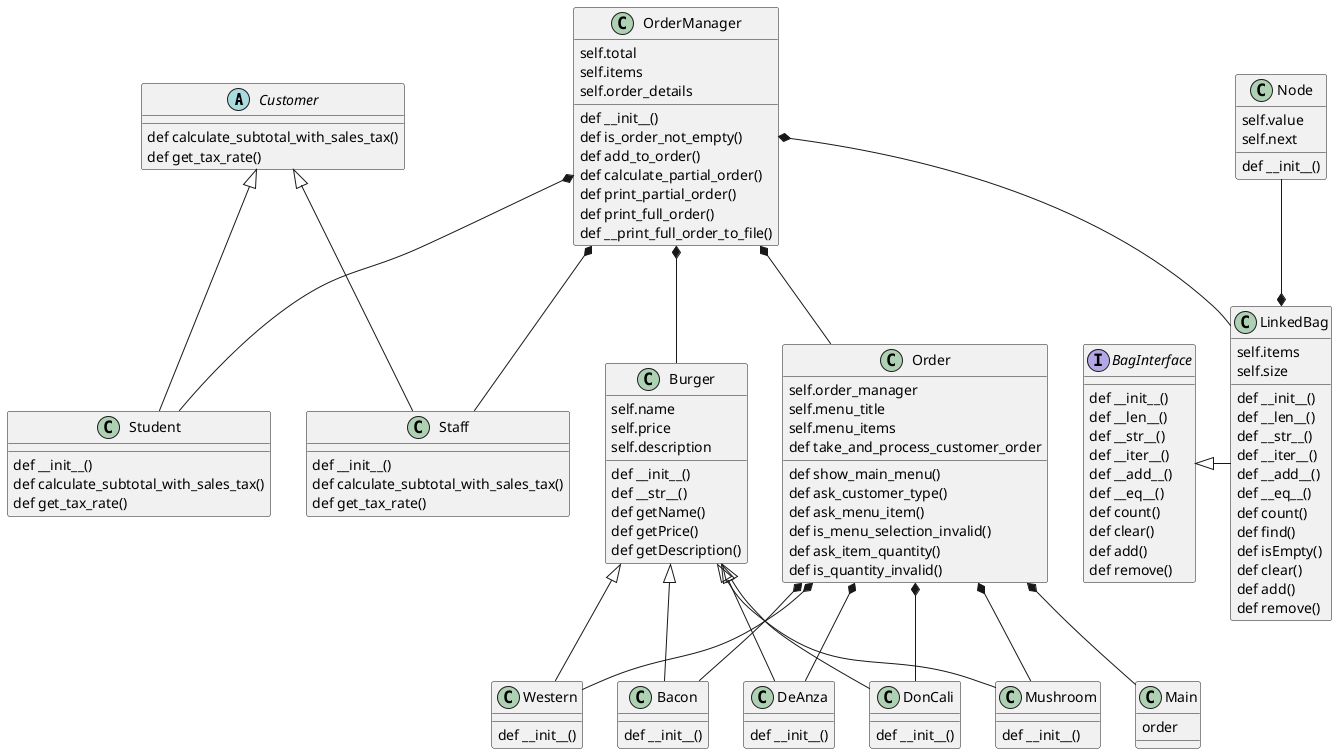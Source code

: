 @startuml

'West Valley College
'CIST-005B-32264
'Student Name: Luis Vargas Chacon
'Student ID: G08280596
'Email: lvargasc@mywvm.wvm.edu
'Team Name: The Infinite Loop
'Date: 03/16/2024

'Description: Order System Diagram
'This file is used to UML Class Diagram of the DeAnza Order System

'https://plantuml.com/class-diagram


abstract class Customer{
    def calculate_subtotal_with_sales_tax()
    def get_tax_rate()
}

class Student{
    def __init__()
    def calculate_subtotal_with_sales_tax()
    def get_tax_rate()
}

class Staff{
    def __init__()
    def calculate_subtotal_with_sales_tax()
    def get_tax_rate()
}

class OrderManager{
    self.total
    self.items
    self.order_details
    def __init__()
    def is_order_not_empty()
    def add_to_order()
    def calculate_partial_order()
    def print_partial_order()
    def print_full_order()
    def __print_full_order_to_file()
}

interface BagInterface{
    def __init__()
    def __len__()
    def __str__()
    def __iter__()
    def __add__()
    def __eq__()
    def count()
    def clear()
    def add()
    def remove()
}

class LinkedBag{
    self.items
    self.size
    def __init__()
    def __len__()
    def __str__()
    def __iter__()
    def __add__()
    def __eq__()
    def count()
    def find()
    def isEmpty()
    def clear()
    def add()
    def remove()
}

class Bacon {
   def __init__()
}

class Main{
    order
}

class Burger{
    self.name
    self.price
    self.description
    def __init__()
    def __str__()
    def getName()
    def getPrice()
    def getDescription()
}

class DeAnza{
    def __init__()
}

class DonCali{
   def __init__()
}

class Mushroom{
  def __init__()
}

class Western{
  def __init__()
}

class Node{
    self.value
    self.next
    def __init__()
}

class Order{
    self.order_manager
    self.menu_title
    self.menu_items
    def show_main_menu()
    def take_and_process_customer_order
    def ask_customer_type()
    def ask_menu_item()
    def is_menu_selection_invalid()
    def ask_item_quantity()
    def is_quantity_invalid()
}

BagInterface <|- LinkedBag
Node --* LinkedBag

Customer <|-- Student
Customer <|-- Staff

Burger <|-- Bacon
Burger <|-- DeAnza
Burger <|-- DonCali
Burger <|-- Mushroom
Burger <|-- Western

Order *-- Main
Order *-- Bacon
Order *-- DeAnza
Order *-- DonCali
Order *-- Mushroom
Order *-- Western

OrderManager *-- Order
OrderManager *-- Student
OrderManager *-- Staff
OrderManager *-- LinkedBag
OrderManager *-- Burger

@enduml